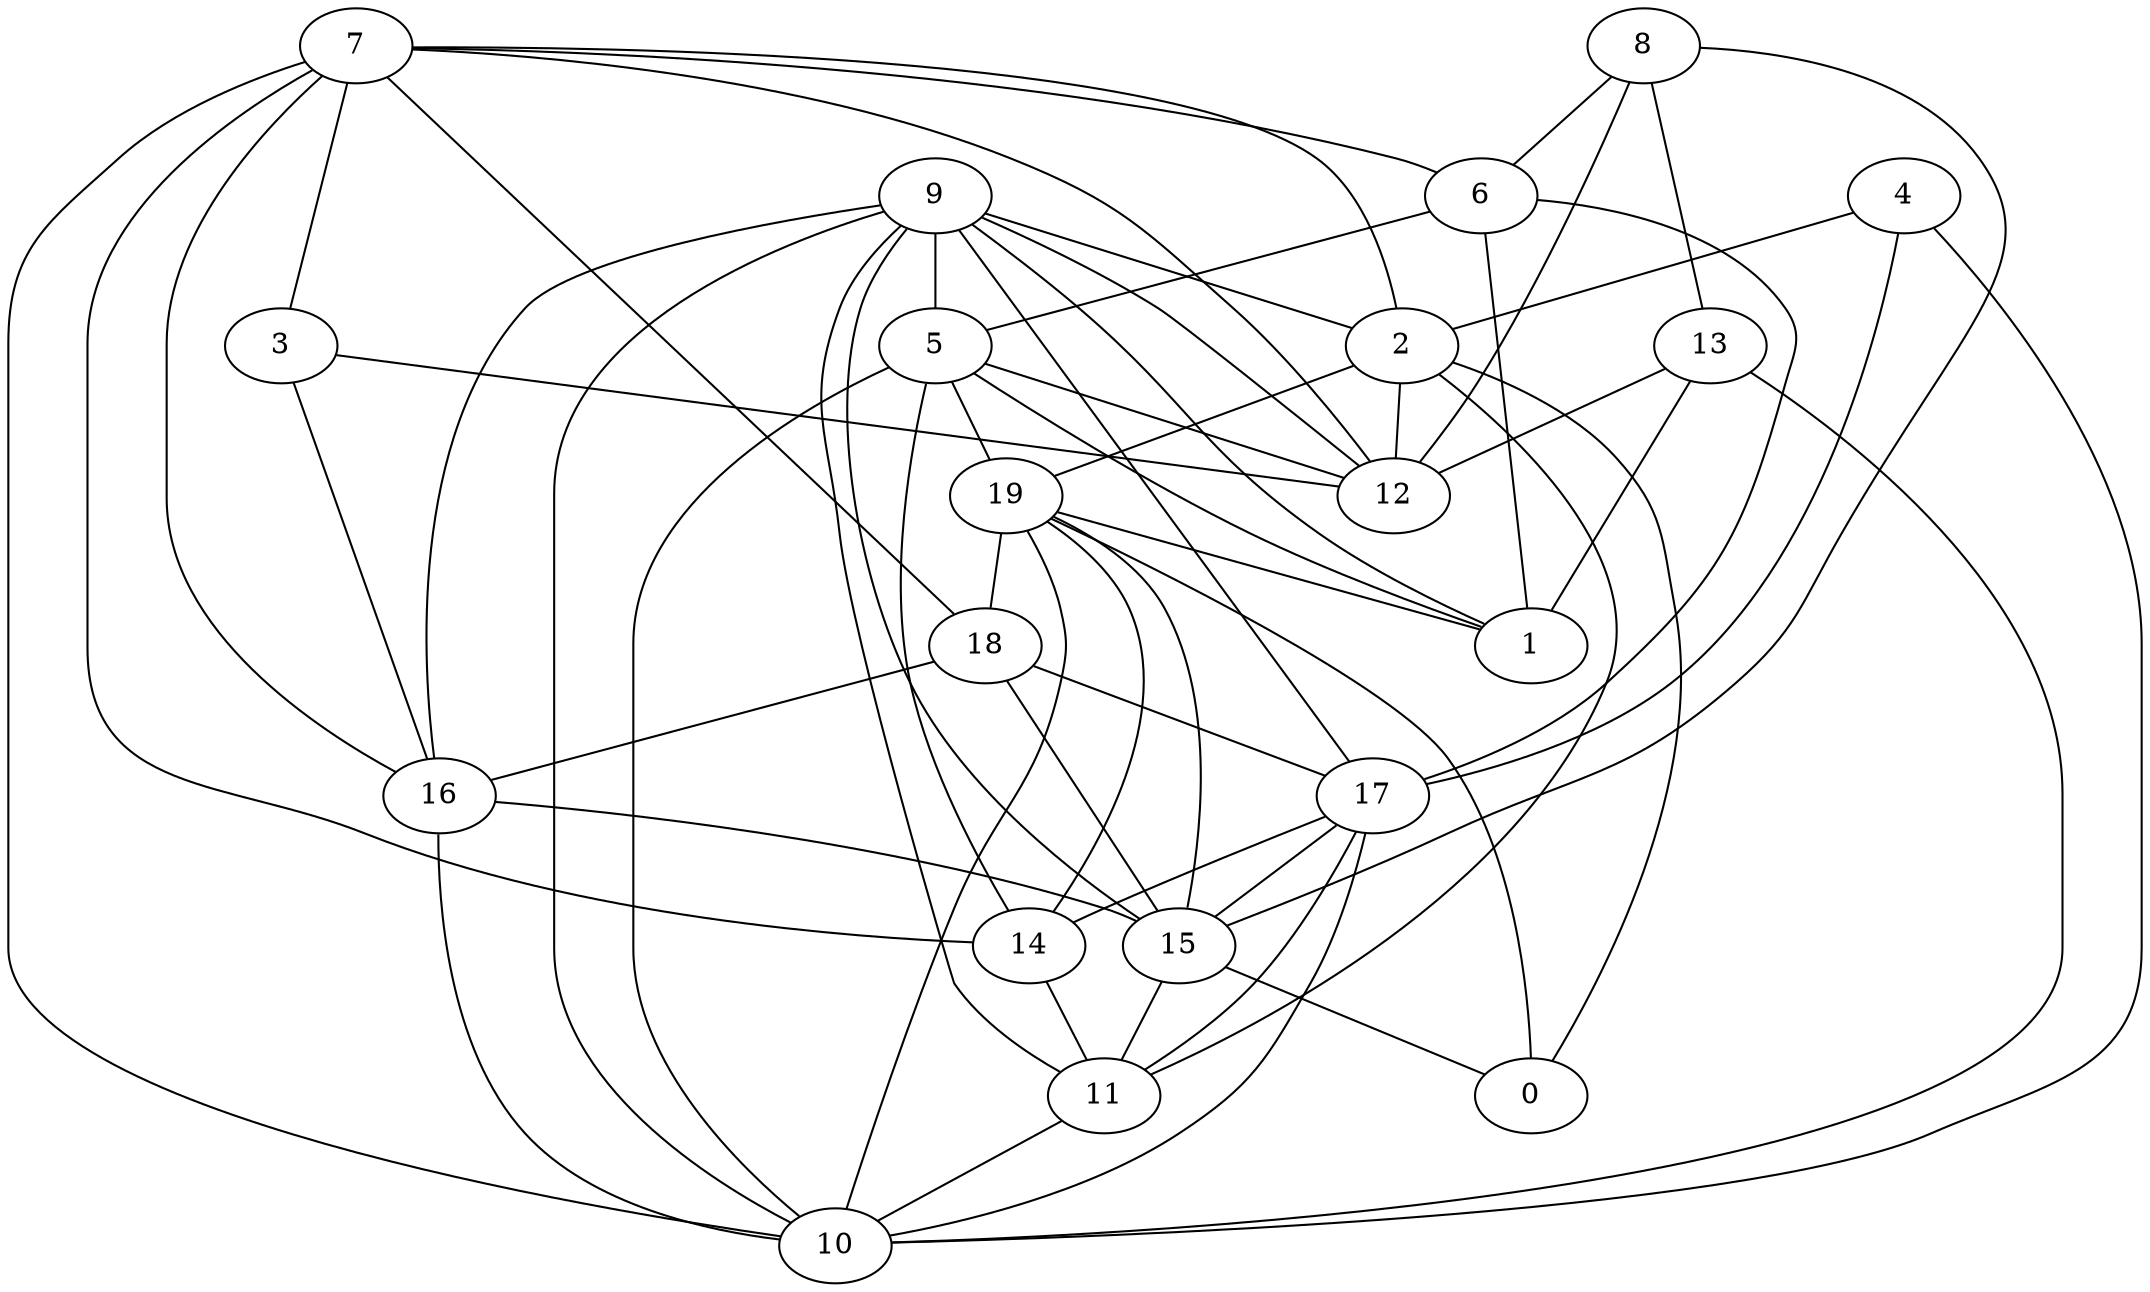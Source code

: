 digraph GG_graph {

subgraph G_graph {
edge [color = black]
"4" -> "10" [dir = none]
"4" -> "2" [dir = none]
"2" -> "0" [dir = none]
"2" -> "11" [dir = none]
"2" -> "12" [dir = none]
"8" -> "12" [dir = none]
"8" -> "15" [dir = none]
"8" -> "13" [dir = none]
"5" -> "1" [dir = none]
"5" -> "12" [dir = none]
"5" -> "10" [dir = none]
"5" -> "14" [dir = none]
"3" -> "16" [dir = none]
"3" -> "12" [dir = none]
"16" -> "15" [dir = none]
"16" -> "10" [dir = none]
"17" -> "10" [dir = none]
"7" -> "2" [dir = none]
"7" -> "10" [dir = none]
"7" -> "12" [dir = none]
"7" -> "6" [dir = none]
"7" -> "16" [dir = none]
"14" -> "11" [dir = none]
"13" -> "10" [dir = none]
"15" -> "0" [dir = none]
"15" -> "11" [dir = none]
"18" -> "15" [dir = none]
"11" -> "10" [dir = none]
"6" -> "1" [dir = none]
"19" -> "14" [dir = none]
"19" -> "10" [dir = none]
"19" -> "18" [dir = none]
"19" -> "1" [dir = none]
"9" -> "5" [dir = none]
"9" -> "2" [dir = none]
"9" -> "17" [dir = none]
"9" -> "15" [dir = none]
"9" -> "10" [dir = none]
"5" -> "19" [dir = none]
"7" -> "3" [dir = none]
"17" -> "15" [dir = none]
"19" -> "15" [dir = none]
"13" -> "1" [dir = none]
"4" -> "17" [dir = none]
"6" -> "17" [dir = none]
"8" -> "6" [dir = none]
"9" -> "1" [dir = none]
"17" -> "11" [dir = none]
"18" -> "17" [dir = none]
"7" -> "18" [dir = none]
"18" -> "16" [dir = none]
"17" -> "14" [dir = none]
"2" -> "19" [dir = none]
"7" -> "14" [dir = none]
"6" -> "5" [dir = none]
"9" -> "12" [dir = none]
"9" -> "11" [dir = none]
"19" -> "0" [dir = none]
"13" -> "12" [dir = none]
"9" -> "16" [dir = none]
}

}
